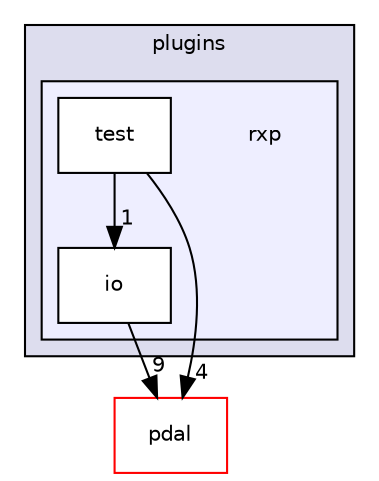 digraph "pdal/plugins/rxp" {
  compound=true
  node [ fontsize="10", fontname="Helvetica"];
  edge [ labelfontsize="10", labelfontname="Helvetica"];
  subgraph clusterdir_afa3ef11413a136c9ba1f7af288efe0d {
    graph [ bgcolor="#ddddee", pencolor="black", label="plugins" fontname="Helvetica", fontsize="10", URL="dir_afa3ef11413a136c9ba1f7af288efe0d.html"]
  subgraph clusterdir_c5318c9cc965c1ec17469c37ca6aa1e7 {
    graph [ bgcolor="#eeeeff", pencolor="black", label="" URL="dir_c5318c9cc965c1ec17469c37ca6aa1e7.html"];
    dir_c5318c9cc965c1ec17469c37ca6aa1e7 [shape=plaintext label="rxp"];
    dir_5146e3b267c067c658a5d4d1e92ad7f5 [shape=box label="io" color="black" fillcolor="white" style="filled" URL="dir_5146e3b267c067c658a5d4d1e92ad7f5.html"];
    dir_752ae35228f2d8f8c2bc3bb3c4aa08fc [shape=box label="test" color="black" fillcolor="white" style="filled" URL="dir_752ae35228f2d8f8c2bc3bb3c4aa08fc.html"];
  }
  }
  dir_37e2adedb6e706efcbfadb5213756005 [shape=box label="pdal" fillcolor="white" style="filled" color="red" URL="dir_37e2adedb6e706efcbfadb5213756005.html"];
  dir_5146e3b267c067c658a5d4d1e92ad7f5->dir_37e2adedb6e706efcbfadb5213756005 [headlabel="9", labeldistance=1.5 headhref="dir_000102_000050.html"];
  dir_752ae35228f2d8f8c2bc3bb3c4aa08fc->dir_37e2adedb6e706efcbfadb5213756005 [headlabel="4", labeldistance=1.5 headhref="dir_000103_000050.html"];
  dir_752ae35228f2d8f8c2bc3bb3c4aa08fc->dir_5146e3b267c067c658a5d4d1e92ad7f5 [headlabel="1", labeldistance=1.5 headhref="dir_000103_000102.html"];
}
